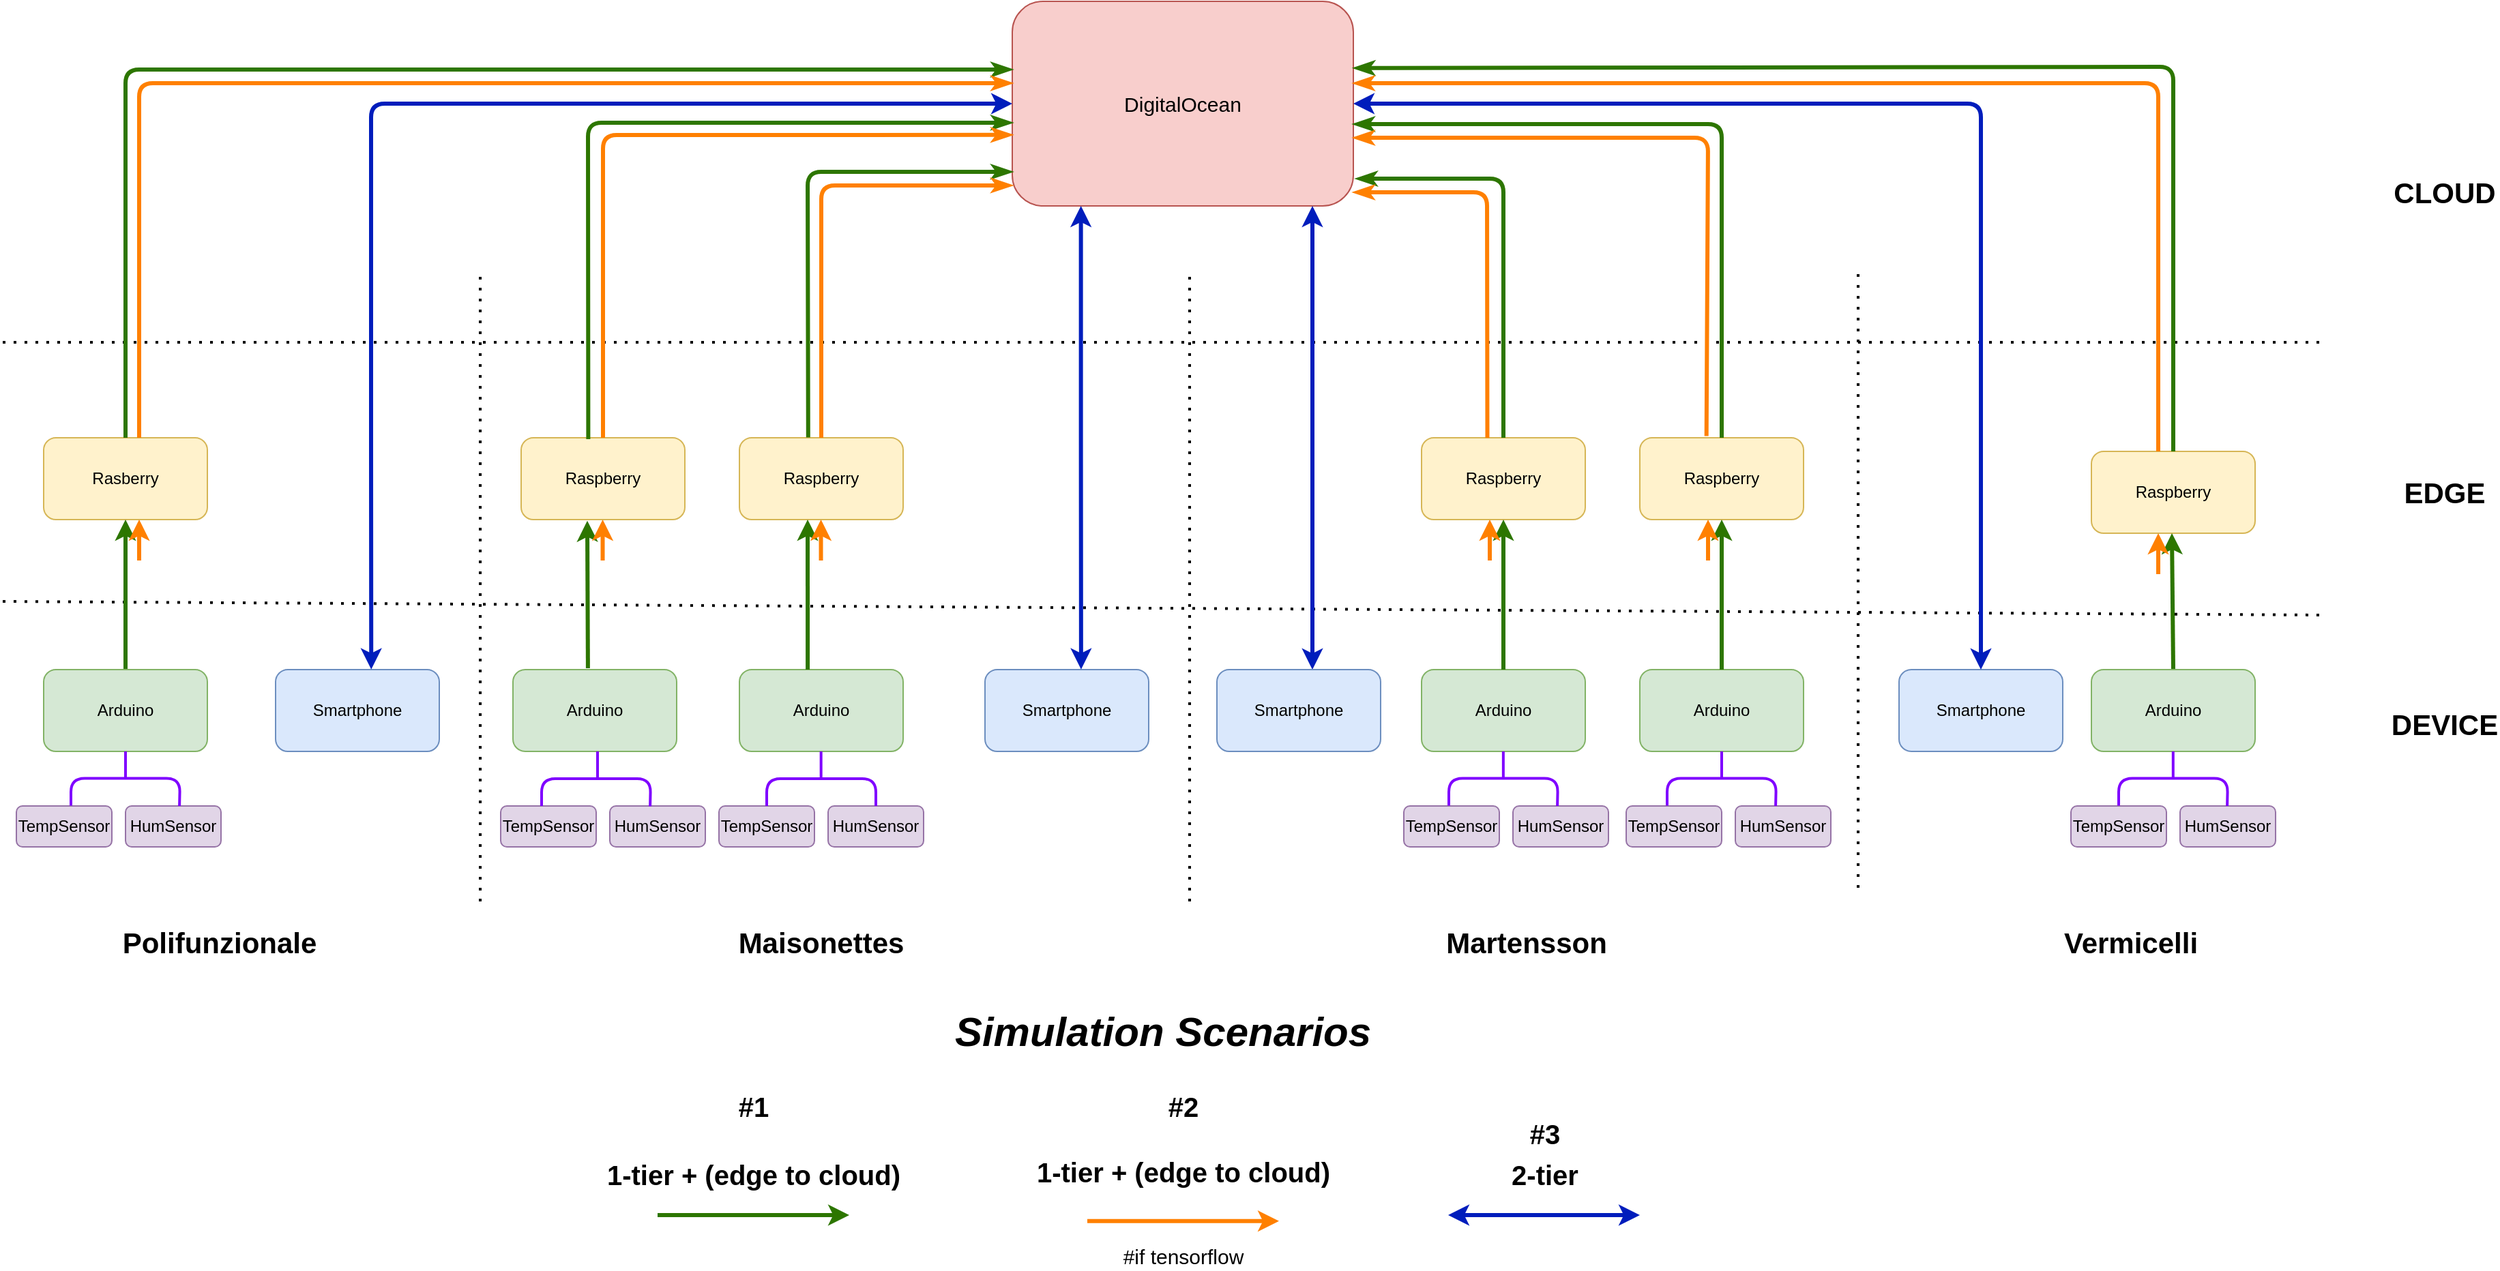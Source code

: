 <mxfile version="14.6.13" type="device"><diagram id="zubRIbRevXIwaSuzxwCd" name="Pagina-1"><mxGraphModel dx="2634" dy="2509" grid="1" gridSize="10" guides="1" tooltips="1" connect="1" arrows="1" fold="1" page="1" pageScale="1" pageWidth="827" pageHeight="1169" math="0" shadow="0"><root><mxCell id="0"/><mxCell id="1" parent="0"/><mxCell id="ZUtaRGhzAKUHV4PIhuAe-1" value="&lt;font style=&quot;font-size: 15px&quot;&gt;DigitalOcean&lt;/font&gt;" style="rounded=1;whiteSpace=wrap;html=1;fillColor=#f8cecc;strokeColor=#b85450;" parent="1" vertex="1"><mxGeometry x="390" y="-30" width="250" height="150" as="geometry"/></mxCell><mxCell id="ZUtaRGhzAKUHV4PIhuAe-2" value="Raspberry" style="rounded=1;whiteSpace=wrap;html=1;fillColor=#fff2cc;strokeColor=#d6b656;" parent="1" vertex="1"><mxGeometry x="30" y="290" width="120" height="60" as="geometry"/></mxCell><mxCell id="ZUtaRGhzAKUHV4PIhuAe-3" value="Raspberry" style="rounded=1;whiteSpace=wrap;html=1;fillColor=#fff2cc;strokeColor=#d6b656;" parent="1" vertex="1"><mxGeometry x="1181" y="300" width="120" height="60" as="geometry"/></mxCell><mxCell id="ZUtaRGhzAKUHV4PIhuAe-4" value="Raspberry" style="rounded=1;whiteSpace=wrap;html=1;fillColor=#fff2cc;strokeColor=#d6b656;" parent="1" vertex="1"><mxGeometry x="690" y="290" width="120" height="60" as="geometry"/></mxCell><mxCell id="ZUtaRGhzAKUHV4PIhuAe-9" value="Arduino" style="rounded=1;whiteSpace=wrap;html=1;fillColor=#d5e8d4;strokeColor=#82b366;" parent="1" vertex="1"><mxGeometry x="24" y="460" width="120" height="60" as="geometry"/></mxCell><mxCell id="ZUtaRGhzAKUHV4PIhuAe-10" value="Arduino" style="rounded=1;whiteSpace=wrap;html=1;fillColor=#d5e8d4;strokeColor=#82b366;" parent="1" vertex="1"><mxGeometry x="690" y="460" width="120" height="60" as="geometry"/></mxCell><mxCell id="ZUtaRGhzAKUHV4PIhuAe-11" value="Smartphone" style="rounded=1;whiteSpace=wrap;html=1;fillColor=#dae8fc;strokeColor=#6c8ebf;" parent="1" vertex="1"><mxGeometry x="370" y="460" width="120" height="60" as="geometry"/></mxCell><mxCell id="ZUtaRGhzAKUHV4PIhuAe-12" value="" style="endArrow=classic;html=1;strokeColor=#2D7600;strokeWidth=3;fillColor=#60a917;entryX=0.404;entryY=1.014;entryDx=0;entryDy=0;entryPerimeter=0;exitX=0.458;exitY=-0.017;exitDx=0;exitDy=0;exitPerimeter=0;" parent="1" target="ZUtaRGhzAKUHV4PIhuAe-2" edge="1" source="ZUtaRGhzAKUHV4PIhuAe-9"><mxGeometry width="50" height="50" relative="1" as="geometry"><mxPoint x="84" y="460" as="sourcePoint"/><mxPoint x="84" y="350" as="targetPoint"/></mxGeometry></mxCell><mxCell id="ZUtaRGhzAKUHV4PIhuAe-14" value="" style="endArrow=classic;html=1;strokeColor=#2D7600;strokeWidth=3;exitX=0.5;exitY=0;exitDx=0;exitDy=0;fillColor=#60a917;" parent="1" target="ZUtaRGhzAKUHV4PIhuAe-4" edge="1" source="ZUtaRGhzAKUHV4PIhuAe-10"><mxGeometry width="50" height="50" relative="1" as="geometry"><mxPoint x="580" y="470" as="sourcePoint"/><mxPoint x="680.96" y="364.02" as="targetPoint"/></mxGeometry></mxCell><mxCell id="ZUtaRGhzAKUHV4PIhuAe-18" value="" style="endArrow=classic;html=1;exitX=0.5;exitY=0;exitDx=0;exitDy=0;strokeColor=#2D7600;strokeWidth=3;fillColor=#60a917;" parent="1" edge="1" source="ZUtaRGhzAKUHV4PIhuAe-31"><mxGeometry width="50" height="50" relative="1" as="geometry"><mxPoint x="1303.96" y="468.98" as="sourcePoint"/><mxPoint x="1240" y="360" as="targetPoint"/></mxGeometry></mxCell><mxCell id="ZUtaRGhzAKUHV4PIhuAe-26" value="" style="endArrow=none;dashed=1;html=1;dashPattern=1 3;strokeWidth=2;" parent="1" edge="1"><mxGeometry width="50" height="50" relative="1" as="geometry"><mxPoint x="-350.001" y="410" as="sourcePoint"/><mxPoint x="1350" y="420" as="targetPoint"/></mxGeometry></mxCell><mxCell id="ZUtaRGhzAKUHV4PIhuAe-27" value="" style="endArrow=none;dashed=1;html=1;dashPattern=1 3;strokeWidth=2;" parent="1" edge="1"><mxGeometry width="50" height="50" relative="1" as="geometry"><mxPoint x="-350" y="220" as="sourcePoint"/><mxPoint x="1350" y="220" as="targetPoint"/></mxGeometry></mxCell><mxCell id="ZUtaRGhzAKUHV4PIhuAe-28" value="" style="endArrow=none;dashed=1;html=1;dashPattern=1 3;strokeWidth=2;" parent="1" edge="1"><mxGeometry width="50" height="50" relative="1" as="geometry"><mxPoint x="520" y="630" as="sourcePoint"/><mxPoint x="520" y="170" as="targetPoint"/></mxGeometry></mxCell><mxCell id="ZUtaRGhzAKUHV4PIhuAe-29" value="" style="endArrow=none;dashed=1;html=1;dashPattern=1 3;strokeWidth=2;" parent="1" edge="1"><mxGeometry width="50" height="50" relative="1" as="geometry"><mxPoint x="1010" y="620" as="sourcePoint"/><mxPoint x="1010" y="170" as="targetPoint"/></mxGeometry></mxCell><mxCell id="ZUtaRGhzAKUHV4PIhuAe-31" value="Arduino" style="rounded=1;whiteSpace=wrap;html=1;fillColor=#d5e8d4;strokeColor=#82b366;" parent="1" vertex="1"><mxGeometry x="1181" y="460" width="120" height="60" as="geometry"/></mxCell><mxCell id="ZUtaRGhzAKUHV4PIhuAe-32" value="Smartphone" style="rounded=1;whiteSpace=wrap;html=1;fillColor=#dae8fc;strokeColor=#6c8ebf;" parent="1" vertex="1"><mxGeometry x="1040" y="460" width="120" height="60" as="geometry"/></mxCell><mxCell id="ZUtaRGhzAKUHV4PIhuAe-34" value="&lt;b&gt;&lt;font style=&quot;font-size: 21px&quot;&gt;EDGE&lt;/font&gt;&lt;/b&gt;" style="text;html=1;strokeColor=none;fillColor=none;align=center;verticalAlign=middle;whiteSpace=wrap;rounded=0;" parent="1" vertex="1"><mxGeometry x="1420" y="320" width="40" height="20" as="geometry"/></mxCell><mxCell id="ZUtaRGhzAKUHV4PIhuAe-35" value="&lt;b&gt;&lt;font style=&quot;font-size: 21px&quot;&gt;DEVICE&lt;/font&gt;&lt;/b&gt;" style="text;html=1;strokeColor=none;fillColor=none;align=center;verticalAlign=middle;whiteSpace=wrap;rounded=0;" parent="1" vertex="1"><mxGeometry x="1420" y="490" width="40" height="20" as="geometry"/></mxCell><mxCell id="ZUtaRGhzAKUHV4PIhuAe-36" value="&lt;span style=&quot;font-size: 21px&quot;&gt;&lt;b&gt;CLOUD&lt;/b&gt;&lt;/span&gt;" style="text;html=1;strokeColor=none;fillColor=none;align=center;verticalAlign=middle;whiteSpace=wrap;rounded=0;" parent="1" vertex="1"><mxGeometry x="1420" y="100" width="40" height="20" as="geometry"/></mxCell><mxCell id="ZUtaRGhzAKUHV4PIhuAe-38" value="&lt;b&gt;&lt;font style=&quot;font-size: 21px&quot;&gt;Maisonettes&lt;/font&gt;&lt;/b&gt;" style="text;html=1;strokeColor=none;fillColor=none;align=center;verticalAlign=middle;whiteSpace=wrap;rounded=0;" parent="1" vertex="1"><mxGeometry x="230" y="650" width="40" height="20" as="geometry"/></mxCell><mxCell id="ZUtaRGhzAKUHV4PIhuAe-39" value="&lt;b&gt;&lt;font style=&quot;font-size: 21px&quot;&gt;Martensson&lt;/font&gt;&lt;/b&gt;" style="text;html=1;strokeColor=none;fillColor=none;align=center;verticalAlign=middle;whiteSpace=wrap;rounded=0;" parent="1" vertex="1"><mxGeometry x="747" y="650" width="40" height="20" as="geometry"/></mxCell><mxCell id="ZUtaRGhzAKUHV4PIhuAe-40" value="&lt;b&gt;&lt;font style=&quot;font-size: 21px&quot;&gt;Vermicelli&lt;/font&gt;&lt;/b&gt;" style="text;html=1;strokeColor=none;fillColor=none;align=center;verticalAlign=middle;whiteSpace=wrap;rounded=0;" parent="1" vertex="1"><mxGeometry x="1190" y="650" width="40" height="20" as="geometry"/></mxCell><mxCell id="ZR0AhCFGr4P6GKrZ5888-1" value="Raspberry" style="rounded=1;whiteSpace=wrap;html=1;fillColor=#fff2cc;strokeColor=#d6b656;" vertex="1" parent="1"><mxGeometry x="190" y="290" width="120" height="60" as="geometry"/></mxCell><mxCell id="ZR0AhCFGr4P6GKrZ5888-2" value="Raspberry" style="rounded=1;whiteSpace=wrap;html=1;fillColor=#fff2cc;strokeColor=#d6b656;" vertex="1" parent="1"><mxGeometry x="850" y="290" width="120" height="60" as="geometry"/></mxCell><mxCell id="ZR0AhCFGr4P6GKrZ5888-3" value="Arduino" style="rounded=1;whiteSpace=wrap;html=1;fillColor=#d5e8d4;strokeColor=#82b366;" vertex="1" parent="1"><mxGeometry x="850" y="460" width="120" height="60" as="geometry"/></mxCell><mxCell id="ZR0AhCFGr4P6GKrZ5888-4" value="" style="endArrow=classic;html=1;strokeColor=#2D7600;strokeWidth=3;entryX=0.5;entryY=1;entryDx=0;entryDy=0;exitX=0.5;exitY=0;exitDx=0;exitDy=0;fillColor=#60a917;" edge="1" parent="1" source="ZR0AhCFGr4P6GKrZ5888-3" target="ZR0AhCFGr4P6GKrZ5888-2"><mxGeometry width="50" height="50" relative="1" as="geometry"><mxPoint x="910" y="450" as="sourcePoint"/><mxPoint x="988.571" y="360.0" as="targetPoint"/></mxGeometry></mxCell><mxCell id="ZR0AhCFGr4P6GKrZ5888-6" value="Arduino" style="rounded=1;whiteSpace=wrap;html=1;fillColor=#d5e8d4;strokeColor=#82b366;" vertex="1" parent="1"><mxGeometry x="190" y="460" width="120" height="60" as="geometry"/></mxCell><mxCell id="ZR0AhCFGr4P6GKrZ5888-9" value="" style="endArrow=classicThin;html=1;fillColor=#60a917;strokeWidth=3;strokeColor=#2D7600;entryX=0;entryY=0.833;entryDx=0;entryDy=0;entryPerimeter=0;endFill=1;exitX=0.42;exitY=-0.005;exitDx=0;exitDy=0;exitPerimeter=0;" edge="1" parent="1" source="ZR0AhCFGr4P6GKrZ5888-1" target="ZUtaRGhzAKUHV4PIhuAe-1"><mxGeometry width="50" height="50" relative="1" as="geometry"><mxPoint x="250" y="290" as="sourcePoint"/><mxPoint x="250" y="50" as="targetPoint"/><Array as="points"><mxPoint x="240" y="95"/></Array></mxGeometry></mxCell><mxCell id="ZR0AhCFGr4P6GKrZ5888-10" value="" style="endArrow=classic;html=1;strokeColor=#2D7600;strokeWidth=3;exitX=0.417;exitY=0;exitDx=0;exitDy=0;fillColor=#60a917;exitPerimeter=0;" edge="1" parent="1" source="ZR0AhCFGr4P6GKrZ5888-6"><mxGeometry width="50" height="50" relative="1" as="geometry"><mxPoint x="249.17" y="460" as="sourcePoint"/><mxPoint x="240" y="350" as="targetPoint"/></mxGeometry></mxCell><mxCell id="ZR0AhCFGr4P6GKrZ5888-11" value="Rasberry" style="rounded=1;whiteSpace=wrap;html=1;fillColor=#fff2cc;strokeColor=#d6b656;" vertex="1" parent="1"><mxGeometry x="-320" y="290" width="120" height="60" as="geometry"/></mxCell><mxCell id="ZR0AhCFGr4P6GKrZ5888-14" value="" style="endArrow=classic;html=1;strokeColor=#2D7600;strokeWidth=3;entryX=0.5;entryY=1;entryDx=0;entryDy=0;exitX=0.5;exitY=0;exitDx=0;exitDy=0;fillColor=#60a917;" edge="1" parent="1" source="ZR0AhCFGr4P6GKrZ5888-15" target="ZR0AhCFGr4P6GKrZ5888-11"><mxGeometry width="50" height="50" relative="1" as="geometry"><mxPoint x="-260" y="439" as="sourcePoint"/><mxPoint x="-310" y="334" as="targetPoint"/></mxGeometry></mxCell><mxCell id="ZR0AhCFGr4P6GKrZ5888-15" value="Arduino" style="rounded=1;whiteSpace=wrap;html=1;fillColor=#d5e8d4;strokeColor=#82b366;" vertex="1" parent="1"><mxGeometry x="-320" y="460" width="120" height="60" as="geometry"/></mxCell><mxCell id="ZR0AhCFGr4P6GKrZ5888-16" value="Smartphone" style="rounded=1;whiteSpace=wrap;html=1;fillColor=#dae8fc;strokeColor=#6c8ebf;" vertex="1" parent="1"><mxGeometry x="-150" y="460" width="120" height="60" as="geometry"/></mxCell><mxCell id="ZR0AhCFGr4P6GKrZ5888-19" value="&lt;b&gt;&lt;font style=&quot;font-size: 21px&quot;&gt;Polifunzionale&lt;/font&gt;&lt;/b&gt;" style="text;html=1;strokeColor=none;fillColor=none;align=center;verticalAlign=middle;whiteSpace=wrap;rounded=0;" vertex="1" parent="1"><mxGeometry x="-211" y="650" width="40" height="20" as="geometry"/></mxCell><mxCell id="ZR0AhCFGr4P6GKrZ5888-23" value="" style="endArrow=classic;startArrow=classic;html=1;strokeColor=#001DBC;strokeWidth=3;fillColor=#0050ef;" edge="1" parent="1"><mxGeometry width="50" height="50" relative="1" as="geometry"><mxPoint x="610" y="460" as="sourcePoint"/><mxPoint x="610" y="120" as="targetPoint"/><Array as="points"><mxPoint x="610" y="300"/></Array></mxGeometry></mxCell><mxCell id="ZR0AhCFGr4P6GKrZ5888-24" value="Smartphone" style="rounded=1;whiteSpace=wrap;html=1;fillColor=#dae8fc;strokeColor=#6c8ebf;" vertex="1" parent="1"><mxGeometry x="540" y="460" width="120" height="60" as="geometry"/></mxCell><mxCell id="ZR0AhCFGr4P6GKrZ5888-25" value="" style="endArrow=classicThin;html=1;fillColor=#60a917;strokeWidth=3;strokeColor=#2D7600;entryX=0;entryY=0.593;entryDx=0;entryDy=0;endFill=1;entryPerimeter=0;exitX=0.41;exitY=0.017;exitDx=0;exitDy=0;exitPerimeter=0;" edge="1" parent="1" source="ZUtaRGhzAKUHV4PIhuAe-2" target="ZUtaRGhzAKUHV4PIhuAe-1"><mxGeometry width="50" height="50" relative="1" as="geometry"><mxPoint x="90.75" y="290" as="sourcePoint"/><mxPoint x="230" y="107.1" as="targetPoint"/><Array as="points"><mxPoint x="79" y="59"/></Array></mxGeometry></mxCell><mxCell id="ZR0AhCFGr4P6GKrZ5888-26" value="" style="endArrow=classic;startArrow=classic;html=1;strokeColor=#001DBC;strokeWidth=3;exitX=0.587;exitY=-0.003;exitDx=0;exitDy=0;exitPerimeter=0;fillColor=#0050ef;" edge="1" parent="1" source="ZUtaRGhzAKUHV4PIhuAe-11"><mxGeometry width="50" height="50" relative="1" as="geometry"><mxPoint x="440" y="450" as="sourcePoint"/><mxPoint x="440.32" y="120" as="targetPoint"/><Array as="points"><mxPoint x="440.32" y="300"/></Array></mxGeometry></mxCell><mxCell id="ZR0AhCFGr4P6GKrZ5888-27" value="" style="endArrow=classic;startArrow=classic;html=1;strokeWidth=3;exitX=0.587;exitY=-0.003;exitDx=0;exitDy=0;exitPerimeter=0;entryX=0;entryY=0.5;entryDx=0;entryDy=0;strokeColor=#001DBC;fillColor=#0050ef;" edge="1" parent="1" target="ZUtaRGhzAKUHV4PIhuAe-1"><mxGeometry width="50" height="50" relative="1" as="geometry"><mxPoint x="-79.88" y="459.82" as="sourcePoint"/><mxPoint x="-80" y="40" as="targetPoint"/><Array as="points"><mxPoint x="-80.0" y="300"/><mxPoint x="-80" y="45"/></Array></mxGeometry></mxCell><mxCell id="ZR0AhCFGr4P6GKrZ5888-28" value="" style="endArrow=classicThin;html=1;fillColor=#60a917;strokeWidth=3;strokeColor=#2D7600;endFill=1;exitX=0.5;exitY=0;exitDx=0;exitDy=0;" edge="1" parent="1" source="ZR0AhCFGr4P6GKrZ5888-11"><mxGeometry width="50" height="50" relative="1" as="geometry"><mxPoint x="-260" y="280" as="sourcePoint"/><mxPoint x="390" y="20" as="targetPoint"/><Array as="points"><mxPoint x="-260" y="20"/></Array></mxGeometry></mxCell><mxCell id="ZR0AhCFGr4P6GKrZ5888-29" value="" style="endArrow=classicThin;html=1;fillColor=#60a917;strokeWidth=3;strokeColor=#2D7600;endFill=1;exitX=0.5;exitY=0;exitDx=0;exitDy=0;" edge="1" parent="1" source="ZUtaRGhzAKUHV4PIhuAe-4"><mxGeometry width="50" height="50" relative="1" as="geometry"><mxPoint x="750" y="280" as="sourcePoint"/><mxPoint x="642" y="100" as="targetPoint"/><Array as="points"><mxPoint x="750" y="100"/></Array></mxGeometry></mxCell><mxCell id="ZR0AhCFGr4P6GKrZ5888-31" value="" style="endArrow=classicThin;html=1;fillColor=#60a917;strokeWidth=3;strokeColor=#2D7600;endFill=1;" edge="1" parent="1"><mxGeometry width="50" height="50" relative="1" as="geometry"><mxPoint x="910" y="290" as="sourcePoint"/><mxPoint x="640" y="60" as="targetPoint"/><Array as="points"><mxPoint x="910" y="60"/></Array></mxGeometry></mxCell><mxCell id="ZR0AhCFGr4P6GKrZ5888-32" value="" style="endArrow=none;dashed=1;html=1;dashPattern=1 3;strokeWidth=2;" edge="1" parent="1"><mxGeometry width="50" height="50" relative="1" as="geometry"><mxPoint y="630" as="sourcePoint"/><mxPoint y="170" as="targetPoint"/></mxGeometry></mxCell><mxCell id="ZR0AhCFGr4P6GKrZ5888-33" value="" style="endArrow=classic;startArrow=classic;html=1;strokeColor=#001DBC;strokeWidth=3;fillColor=#0050ef;entryX=1;entryY=0.5;entryDx=0;entryDy=0;" edge="1" parent="1" target="ZUtaRGhzAKUHV4PIhuAe-1"><mxGeometry width="50" height="50" relative="1" as="geometry"><mxPoint x="1100" y="460" as="sourcePoint"/><mxPoint x="640" y="55" as="targetPoint"/><Array as="points"><mxPoint x="1100" y="310.18"/><mxPoint x="1100" y="45"/></Array></mxGeometry></mxCell><mxCell id="ZR0AhCFGr4P6GKrZ5888-34" value="" style="endArrow=classicThin;html=1;fillColor=#60a917;strokeWidth=3;strokeColor=#2D7600;endFill=1;exitX=0.5;exitY=0;exitDx=0;exitDy=0;entryX=1.001;entryY=0.326;entryDx=0;entryDy=0;entryPerimeter=0;" edge="1" parent="1" target="ZUtaRGhzAKUHV4PIhuAe-1"><mxGeometry width="50" height="50" relative="1" as="geometry"><mxPoint x="1241" y="300" as="sourcePoint"/><mxPoint x="650" y="18" as="targetPoint"/><Array as="points"><mxPoint x="1241" y="18"/></Array></mxGeometry></mxCell><mxCell id="ZR0AhCFGr4P6GKrZ5888-36" value="" style="endArrow=classicThin;html=1;fillColor=#ffcd28;strokeWidth=3;endFill=1;gradientColor=#ffa500;strokeColor=#FF8000;" edge="1" parent="1"><mxGeometry width="50" height="50" relative="1" as="geometry"><mxPoint x="-250" y="290" as="sourcePoint"/><mxPoint x="390" y="30" as="targetPoint"/><Array as="points"><mxPoint x="-250" y="30"/></Array></mxGeometry></mxCell><mxCell id="ZR0AhCFGr4P6GKrZ5888-37" value="" style="endArrow=classicThin;html=1;fillColor=#60a917;strokeWidth=3;entryX=0;entryY=0.593;entryDx=0;entryDy=0;endFill=1;entryPerimeter=0;exitX=0.5;exitY=0;exitDx=0;exitDy=0;strokeColor=#FF8000;" edge="1" parent="1" source="ZUtaRGhzAKUHV4PIhuAe-2"><mxGeometry width="50" height="50" relative="1" as="geometry"><mxPoint x="79.2" y="300" as="sourcePoint"/><mxPoint x="390" y="67.93" as="targetPoint"/><Array as="points"><mxPoint x="90" y="68"/></Array></mxGeometry></mxCell><mxCell id="ZR0AhCFGr4P6GKrZ5888-38" value="" style="endArrow=classicThin;html=1;fillColor=#60a917;strokeWidth=3;entryX=0;entryY=0.833;entryDx=0;entryDy=0;entryPerimeter=0;endFill=1;strokeColor=#FF8000;" edge="1" parent="1"><mxGeometry width="50" height="50" relative="1" as="geometry"><mxPoint x="250" y="290" as="sourcePoint"/><mxPoint x="390" y="104.95" as="targetPoint"/><Array as="points"><mxPoint x="250" y="105"/></Array></mxGeometry></mxCell><mxCell id="ZR0AhCFGr4P6GKrZ5888-39" value="" style="endArrow=classic;html=1;strokeWidth=3;entryX=0.5;entryY=1;entryDx=0;entryDy=0;fillColor=#60a917;strokeColor=#FF8000;" edge="1" parent="1"><mxGeometry width="50" height="50" relative="1" as="geometry"><mxPoint x="-250" y="380" as="sourcePoint"/><mxPoint x="-250" y="350" as="targetPoint"/></mxGeometry></mxCell><mxCell id="ZR0AhCFGr4P6GKrZ5888-41" value="" style="endArrow=classic;html=1;strokeWidth=3;entryX=0.5;entryY=1;entryDx=0;entryDy=0;fillColor=#60a917;strokeColor=#FF8000;" edge="1" parent="1"><mxGeometry width="50" height="50" relative="1" as="geometry"><mxPoint x="89.76" y="380" as="sourcePoint"/><mxPoint x="89.76" y="350" as="targetPoint"/></mxGeometry></mxCell><mxCell id="ZR0AhCFGr4P6GKrZ5888-42" value="" style="endArrow=classic;html=1;strokeWidth=3;entryX=0.5;entryY=1;entryDx=0;entryDy=0;fillColor=#60a917;strokeColor=#FF8000;" edge="1" parent="1"><mxGeometry width="50" height="50" relative="1" as="geometry"><mxPoint x="249.76" y="380" as="sourcePoint"/><mxPoint x="249.76" y="350" as="targetPoint"/></mxGeometry></mxCell><mxCell id="ZR0AhCFGr4P6GKrZ5888-43" value="" style="endArrow=classic;html=1;strokeWidth=3;entryX=0.5;entryY=1;entryDx=0;entryDy=0;fillColor=#60a917;strokeColor=#FF8000;" edge="1" parent="1"><mxGeometry width="50" height="50" relative="1" as="geometry"><mxPoint x="740" y="380" as="sourcePoint"/><mxPoint x="740" y="350" as="targetPoint"/></mxGeometry></mxCell><mxCell id="ZR0AhCFGr4P6GKrZ5888-44" value="" style="endArrow=classic;html=1;strokeWidth=3;entryX=0.5;entryY=1;entryDx=0;entryDy=0;fillColor=#60a917;strokeColor=#FF8000;" edge="1" parent="1"><mxGeometry width="50" height="50" relative="1" as="geometry"><mxPoint x="900" y="380" as="sourcePoint"/><mxPoint x="900" y="350" as="targetPoint"/></mxGeometry></mxCell><mxCell id="ZR0AhCFGr4P6GKrZ5888-45" value="" style="endArrow=classic;html=1;strokeWidth=3;entryX=0.5;entryY=1;entryDx=0;entryDy=0;fillColor=#60a917;strokeColor=#FF8000;" edge="1" parent="1"><mxGeometry width="50" height="50" relative="1" as="geometry"><mxPoint x="1230" y="390" as="sourcePoint"/><mxPoint x="1230" y="360" as="targetPoint"/></mxGeometry></mxCell><mxCell id="ZR0AhCFGr4P6GKrZ5888-46" value="" style="endArrow=classicThin;html=1;fillColor=#60a917;strokeWidth=3;endFill=1;exitX=0.402;exitY=0.003;exitDx=0;exitDy=0;exitPerimeter=0;strokeColor=#FF8000;" edge="1" parent="1" source="ZUtaRGhzAKUHV4PIhuAe-4"><mxGeometry width="50" height="50" relative="1" as="geometry"><mxPoint x="738" y="285" as="sourcePoint"/><mxPoint x="640" y="110" as="targetPoint"/><Array as="points"><mxPoint x="738" y="110"/></Array></mxGeometry></mxCell><mxCell id="ZR0AhCFGr4P6GKrZ5888-47" value="" style="endArrow=classicThin;html=1;fillColor=#60a917;strokeWidth=3;endFill=1;exitX=0.407;exitY=-0.021;exitDx=0;exitDy=0;exitPerimeter=0;strokeColor=#FF8000;" edge="1" parent="1" source="ZR0AhCFGr4P6GKrZ5888-2"><mxGeometry width="50" height="50" relative="1" as="geometry"><mxPoint x="738.24" y="250.18" as="sourcePoint"/><mxPoint x="640" y="70" as="targetPoint"/><Array as="points"><mxPoint x="900" y="70"/></Array></mxGeometry></mxCell><mxCell id="ZR0AhCFGr4P6GKrZ5888-49" value="" style="endArrow=classicThin;html=1;fillColor=#60a917;strokeWidth=3;endFill=1;strokeColor=#FF8000;" edge="1" parent="1"><mxGeometry width="50" height="50" relative="1" as="geometry"><mxPoint x="1230" y="300" as="sourcePoint"/><mxPoint x="640" y="30.0" as="targetPoint"/><Array as="points"><mxPoint x="1230" y="30"/></Array></mxGeometry></mxCell><mxCell id="ZR0AhCFGr4P6GKrZ5888-51" value="TempSensor" style="rounded=1;whiteSpace=wrap;html=1;fillColor=#e1d5e7;strokeColor=#9673a6;" vertex="1" parent="1"><mxGeometry x="-340" y="560" width="70" height="30" as="geometry"/></mxCell><mxCell id="ZR0AhCFGr4P6GKrZ5888-53" value="HumSensor" style="rounded=1;whiteSpace=wrap;html=1;fillColor=#e1d5e7;strokeColor=#9673a6;" vertex="1" parent="1"><mxGeometry x="-260" y="560" width="70" height="30" as="geometry"/></mxCell><mxCell id="ZR0AhCFGr4P6GKrZ5888-54" value="TempSensor" style="rounded=1;whiteSpace=wrap;html=1;fillColor=#e1d5e7;strokeColor=#9673a6;" vertex="1" parent="1"><mxGeometry x="15" y="560" width="70" height="30" as="geometry"/></mxCell><mxCell id="ZR0AhCFGr4P6GKrZ5888-55" value="HumSensor" style="rounded=1;whiteSpace=wrap;html=1;fillColor=#e1d5e7;strokeColor=#9673a6;" vertex="1" parent="1"><mxGeometry x="95" y="560" width="70" height="30" as="geometry"/></mxCell><mxCell id="ZR0AhCFGr4P6GKrZ5888-56" value="TempSensor" style="rounded=1;whiteSpace=wrap;html=1;fillColor=#e1d5e7;strokeColor=#9673a6;" vertex="1" parent="1"><mxGeometry x="175" y="560" width="70" height="30" as="geometry"/></mxCell><mxCell id="ZR0AhCFGr4P6GKrZ5888-57" value="HumSensor" style="rounded=1;whiteSpace=wrap;html=1;fillColor=#e1d5e7;strokeColor=#9673a6;" vertex="1" parent="1"><mxGeometry x="255" y="560" width="70" height="30" as="geometry"/></mxCell><mxCell id="ZR0AhCFGr4P6GKrZ5888-58" value="TempSensor" style="rounded=1;whiteSpace=wrap;html=1;fillColor=#e1d5e7;strokeColor=#9673a6;" vertex="1" parent="1"><mxGeometry x="677" y="560" width="70" height="30" as="geometry"/></mxCell><mxCell id="ZR0AhCFGr4P6GKrZ5888-59" value="HumSensor" style="rounded=1;whiteSpace=wrap;html=1;fillColor=#e1d5e7;strokeColor=#9673a6;" vertex="1" parent="1"><mxGeometry x="757" y="560" width="70" height="30" as="geometry"/></mxCell><mxCell id="ZR0AhCFGr4P6GKrZ5888-60" value="TempSensor" style="rounded=1;whiteSpace=wrap;html=1;fillColor=#e1d5e7;strokeColor=#9673a6;" vertex="1" parent="1"><mxGeometry x="840" y="560" width="70" height="30" as="geometry"/></mxCell><mxCell id="ZR0AhCFGr4P6GKrZ5888-61" value="HumSensor" style="rounded=1;whiteSpace=wrap;html=1;fillColor=#e1d5e7;strokeColor=#9673a6;" vertex="1" parent="1"><mxGeometry x="920" y="560" width="70" height="30" as="geometry"/></mxCell><mxCell id="ZR0AhCFGr4P6GKrZ5888-62" value="TempSensor" style="rounded=1;whiteSpace=wrap;html=1;fillColor=#e1d5e7;strokeColor=#9673a6;" vertex="1" parent="1"><mxGeometry x="1166" y="560" width="70" height="30" as="geometry"/></mxCell><mxCell id="ZR0AhCFGr4P6GKrZ5888-63" value="HumSensor" style="rounded=1;whiteSpace=wrap;html=1;fillColor=#e1d5e7;strokeColor=#9673a6;" vertex="1" parent="1"><mxGeometry x="1246" y="560" width="70" height="30" as="geometry"/></mxCell><mxCell id="ZR0AhCFGr4P6GKrZ5888-66" value="" style="endArrow=none;html=1;strokeWidth=2;fillColor=#6a00ff;strokeColor=#7F00FF;entryX=0.422;entryY=0.008;entryDx=0;entryDy=0;entryPerimeter=0;" edge="1" parent="1" target="ZR0AhCFGr4P6GKrZ5888-55"><mxGeometry width="50" height="50" relative="1" as="geometry"><mxPoint x="45" y="560" as="sourcePoint"/><mxPoint x="125" y="557" as="targetPoint"/><Array as="points"><mxPoint x="45" y="540"/><mxPoint x="125" y="540"/></Array></mxGeometry></mxCell><mxCell id="ZR0AhCFGr4P6GKrZ5888-67" value="" style="endArrow=none;html=1;strokeWidth=2;fillColor=#6a00ff;strokeColor=#7F00FF;" edge="1" parent="1" target="ZR0AhCFGr4P6GKrZ5888-57"><mxGeometry width="50" height="50" relative="1" as="geometry"><mxPoint x="210" y="560" as="sourcePoint"/><mxPoint x="290" y="557" as="targetPoint"/><Array as="points"><mxPoint x="210" y="540"/><mxPoint x="290" y="540"/></Array></mxGeometry></mxCell><mxCell id="ZR0AhCFGr4P6GKrZ5888-68" value="" style="endArrow=none;html=1;strokeWidth=2;fillColor=#6a00ff;strokeColor=#7F00FF;entryX=0.422;entryY=0.008;entryDx=0;entryDy=0;entryPerimeter=0;" edge="1" parent="1"><mxGeometry width="50" height="50" relative="1" as="geometry"><mxPoint x="-300" y="559.76" as="sourcePoint"/><mxPoint x="-220.46" y="560.0" as="targetPoint"/><Array as="points"><mxPoint x="-300" y="539.76"/><mxPoint x="-220" y="539.76"/></Array></mxGeometry></mxCell><mxCell id="ZR0AhCFGr4P6GKrZ5888-69" value="" style="endArrow=none;html=1;strokeWidth=2;fillColor=#6a00ff;strokeColor=#7F00FF;entryX=0.422;entryY=0.008;entryDx=0;entryDy=0;entryPerimeter=0;" edge="1" parent="1"><mxGeometry width="50" height="50" relative="1" as="geometry"><mxPoint x="710" y="559.76" as="sourcePoint"/><mxPoint x="789.54" y="560" as="targetPoint"/><Array as="points"><mxPoint x="710" y="539.76"/><mxPoint x="790" y="539.76"/></Array></mxGeometry></mxCell><mxCell id="ZR0AhCFGr4P6GKrZ5888-70" value="" style="endArrow=none;html=1;strokeWidth=2;fillColor=#6a00ff;strokeColor=#7F00FF;entryX=0.422;entryY=0.008;entryDx=0;entryDy=0;entryPerimeter=0;" edge="1" parent="1"><mxGeometry width="50" height="50" relative="1" as="geometry"><mxPoint x="870" y="559.76" as="sourcePoint"/><mxPoint x="949.54" y="560" as="targetPoint"/><Array as="points"><mxPoint x="870" y="539.76"/><mxPoint x="950" y="539.76"/></Array></mxGeometry></mxCell><mxCell id="ZR0AhCFGr4P6GKrZ5888-71" value="" style="endArrow=none;html=1;strokeWidth=2;fillColor=#6a00ff;strokeColor=#7F00FF;entryX=0.422;entryY=0.008;entryDx=0;entryDy=0;entryPerimeter=0;" edge="1" parent="1"><mxGeometry width="50" height="50" relative="1" as="geometry"><mxPoint x="1201" y="559.76" as="sourcePoint"/><mxPoint x="1280.54" y="560" as="targetPoint"/><Array as="points"><mxPoint x="1201" y="539.76"/><mxPoint x="1281" y="539.76"/></Array></mxGeometry></mxCell><mxCell id="ZR0AhCFGr4P6GKrZ5888-73" value="" style="endArrow=none;html=1;strokeColor=#7F00FF;strokeWidth=2;" edge="1" parent="1"><mxGeometry width="50" height="50" relative="1" as="geometry"><mxPoint x="-260" y="540" as="sourcePoint"/><mxPoint x="-260" y="520" as="targetPoint"/></mxGeometry></mxCell><mxCell id="ZR0AhCFGr4P6GKrZ5888-74" value="" style="endArrow=none;html=1;strokeColor=#7F00FF;strokeWidth=2;entryX=0.5;entryY=1;entryDx=0;entryDy=0;" edge="1" parent="1"><mxGeometry width="50" height="50" relative="1" as="geometry"><mxPoint x="86" y="540" as="sourcePoint"/><mxPoint x="86" y="520" as="targetPoint"/></mxGeometry></mxCell><mxCell id="ZR0AhCFGr4P6GKrZ5888-75" value="" style="endArrow=none;html=1;strokeColor=#7F00FF;strokeWidth=2;entryX=0.5;entryY=1;entryDx=0;entryDy=0;" edge="1" parent="1"><mxGeometry width="50" height="50" relative="1" as="geometry"><mxPoint x="249.83" y="540" as="sourcePoint"/><mxPoint x="249.83" y="520" as="targetPoint"/></mxGeometry></mxCell><mxCell id="ZR0AhCFGr4P6GKrZ5888-76" value="" style="endArrow=none;html=1;strokeColor=#7F00FF;strokeWidth=2;entryX=0.5;entryY=1;entryDx=0;entryDy=0;" edge="1" parent="1"><mxGeometry width="50" height="50" relative="1" as="geometry"><mxPoint x="749.93" y="540" as="sourcePoint"/><mxPoint x="749.93" y="520" as="targetPoint"/><Array as="points"><mxPoint x="749.93" y="530"/></Array></mxGeometry></mxCell><mxCell id="ZR0AhCFGr4P6GKrZ5888-77" value="" style="endArrow=none;html=1;strokeColor=#7F00FF;strokeWidth=2;entryX=0.5;entryY=1;entryDx=0;entryDy=0;" edge="1" parent="1"><mxGeometry width="50" height="50" relative="1" as="geometry"><mxPoint x="910.0" y="540" as="sourcePoint"/><mxPoint x="910.0" y="520" as="targetPoint"/><Array as="points"><mxPoint x="910" y="530"/></Array></mxGeometry></mxCell><mxCell id="ZR0AhCFGr4P6GKrZ5888-78" value="" style="endArrow=none;html=1;strokeColor=#7F00FF;strokeWidth=2;entryX=0.5;entryY=1;entryDx=0;entryDy=0;" edge="1" parent="1"><mxGeometry width="50" height="50" relative="1" as="geometry"><mxPoint x="1240.9" y="540.0" as="sourcePoint"/><mxPoint x="1240.9" y="520.0" as="targetPoint"/><Array as="points"><mxPoint x="1240.9" y="530"/></Array></mxGeometry></mxCell><mxCell id="ZR0AhCFGr4P6GKrZ5888-79" value="&lt;b&gt;&lt;i&gt;&lt;font style=&quot;font-size: 30px&quot;&gt;Simulation Scenarios&lt;/font&gt;&lt;/i&gt;&lt;/b&gt;" style="text;html=1;align=center;verticalAlign=middle;resizable=0;points=[];autosize=1;strokeColor=none;" vertex="1" parent="1"><mxGeometry x="340" y="710" width="320" height="30" as="geometry"/></mxCell><mxCell id="ZR0AhCFGr4P6GKrZ5888-80" value="&lt;b&gt;&lt;font style=&quot;font-size: 20px&quot;&gt;1-tier + (edge to cloud)&lt;/font&gt;&lt;/b&gt;" style="text;html=1;align=center;verticalAlign=middle;resizable=0;points=[];autosize=1;strokeColor=none;" vertex="1" parent="1"><mxGeometry x="85" y="820" width="230" height="20" as="geometry"/></mxCell><mxCell id="ZR0AhCFGr4P6GKrZ5888-81" value="" style="endArrow=classic;html=1;strokeColor=#2D7600;strokeWidth=3;exitX=0.5;exitY=0;exitDx=0;exitDy=0;fillColor=#60a917;startArrow=none;startFill=0;" edge="1" parent="1"><mxGeometry width="50" height="50" relative="1" as="geometry"><mxPoint x="130" y="860" as="sourcePoint"/><mxPoint x="270.5" y="860" as="targetPoint"/></mxGeometry></mxCell><mxCell id="ZR0AhCFGr4P6GKrZ5888-82" value="&lt;b&gt;&lt;font style=&quot;font-size: 20px&quot;&gt;#1&lt;/font&gt;&lt;/b&gt;" style="text;html=1;align=center;verticalAlign=middle;resizable=0;points=[];autosize=1;strokeColor=none;" vertex="1" parent="1"><mxGeometry x="180" y="770" width="40" height="20" as="geometry"/></mxCell><mxCell id="ZR0AhCFGr4P6GKrZ5888-83" value="&lt;b style=&quot;font-size: 20px&quot;&gt;1-tier + (edge to cloud)&lt;br&gt;&lt;br&gt;&lt;/b&gt;" style="text;html=1;align=center;verticalAlign=middle;resizable=0;points=[];autosize=1;strokeColor=none;" vertex="1" parent="1"><mxGeometry x="400" y="820" width="230" height="40" as="geometry"/></mxCell><mxCell id="ZR0AhCFGr4P6GKrZ5888-84" value="" style="endArrow=classic;html=1;strokeWidth=3;exitX=0.5;exitY=0;exitDx=0;exitDy=0;fillColor=#60a917;strokeColor=#FF8000;" edge="1" parent="1"><mxGeometry width="50" height="50" relative="1" as="geometry"><mxPoint x="445" y="864.41" as="sourcePoint"/><mxPoint x="585.5" y="864.41" as="targetPoint"/></mxGeometry></mxCell><mxCell id="ZR0AhCFGr4P6GKrZ5888-85" value="&lt;b&gt;&lt;font style=&quot;font-size: 20px&quot;&gt;#2&lt;/font&gt;&lt;/b&gt;" style="text;html=1;align=center;verticalAlign=middle;resizable=0;points=[];autosize=1;strokeColor=none;" vertex="1" parent="1"><mxGeometry x="495" y="770" width="40" height="20" as="geometry"/></mxCell><mxCell id="ZR0AhCFGr4P6GKrZ5888-86" value="&lt;b&gt;&lt;font style=&quot;font-size: 20px&quot;&gt;2-tier&lt;/font&gt;&lt;/b&gt;" style="text;html=1;align=center;verticalAlign=middle;resizable=0;points=[];autosize=1;strokeColor=none;" vertex="1" parent="1"><mxGeometry x="749.5" y="820" width="60" height="20" as="geometry"/></mxCell><mxCell id="ZR0AhCFGr4P6GKrZ5888-87" value="" style="endArrow=classic;html=1;strokeColor=#001DBC;strokeWidth=3;exitX=0.5;exitY=0;exitDx=0;exitDy=0;fillColor=#0050ef;startArrow=classic;startFill=1;" edge="1" parent="1"><mxGeometry width="50" height="50" relative="1" as="geometry"><mxPoint x="709.5" y="860" as="sourcePoint"/><mxPoint x="850" y="860" as="targetPoint"/></mxGeometry></mxCell><mxCell id="ZR0AhCFGr4P6GKrZ5888-88" value="&lt;b&gt;&lt;font style=&quot;font-size: 20px&quot;&gt;#3&lt;/font&gt;&lt;/b&gt;" style="text;html=1;align=center;verticalAlign=middle;resizable=0;points=[];autosize=1;strokeColor=none;" vertex="1" parent="1"><mxGeometry x="759.5" y="790" width="40" height="20" as="geometry"/></mxCell><mxCell id="ZR0AhCFGr4P6GKrZ5888-89" value="&lt;font style=&quot;font-size: 15px&quot;&gt;#if tensorflow&lt;/font&gt;" style="text;html=1;align=center;verticalAlign=middle;resizable=0;points=[];autosize=1;strokeColor=none;" vertex="1" parent="1"><mxGeometry x="465" y="880" width="100" height="20" as="geometry"/></mxCell></root></mxGraphModel></diagram></mxfile>